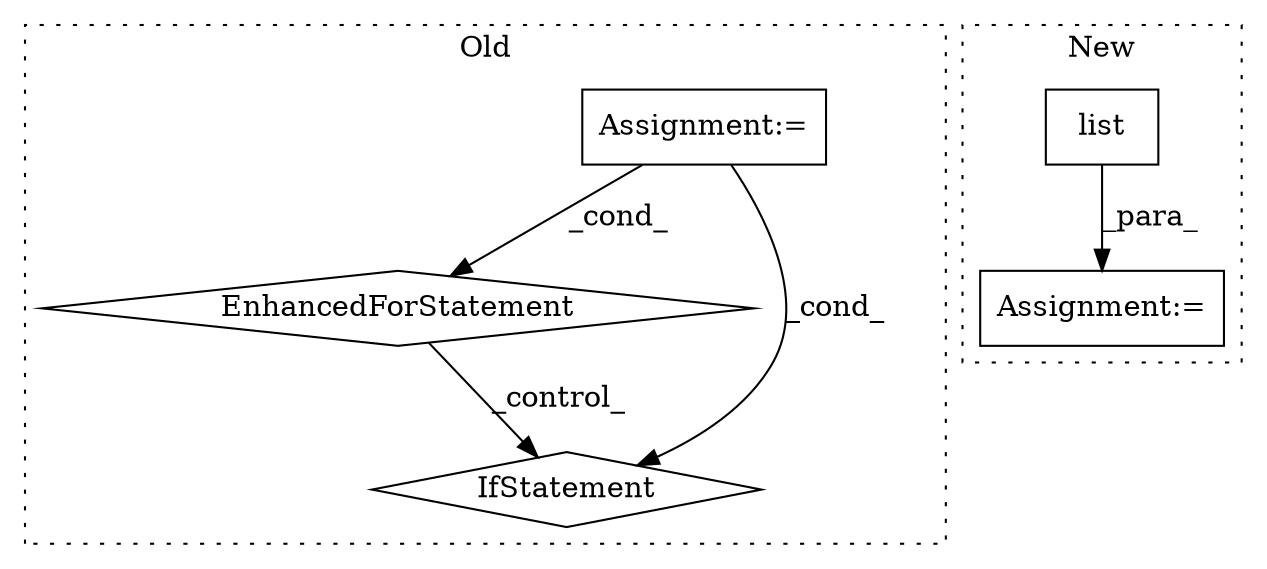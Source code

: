 digraph G {
subgraph cluster0 {
1 [label="EnhancedForStatement" a="70" s="6563,6648" l="53,2" shape="diamond"];
3 [label="Assignment:=" a="7" s="6476" l="8" shape="box"];
5 [label="IfStatement" a="25" s="7030,7056" l="4,2" shape="diamond"];
label = "Old";
style="dotted";
}
subgraph cluster1 {
2 [label="list" a="32" s="2485,2512" l="5,1" shape="box"];
4 [label="Assignment:=" a="7" s="2408,2513" l="65,2" shape="box"];
label = "New";
style="dotted";
}
1 -> 5 [label="_control_"];
2 -> 4 [label="_para_"];
3 -> 1 [label="_cond_"];
3 -> 5 [label="_cond_"];
}